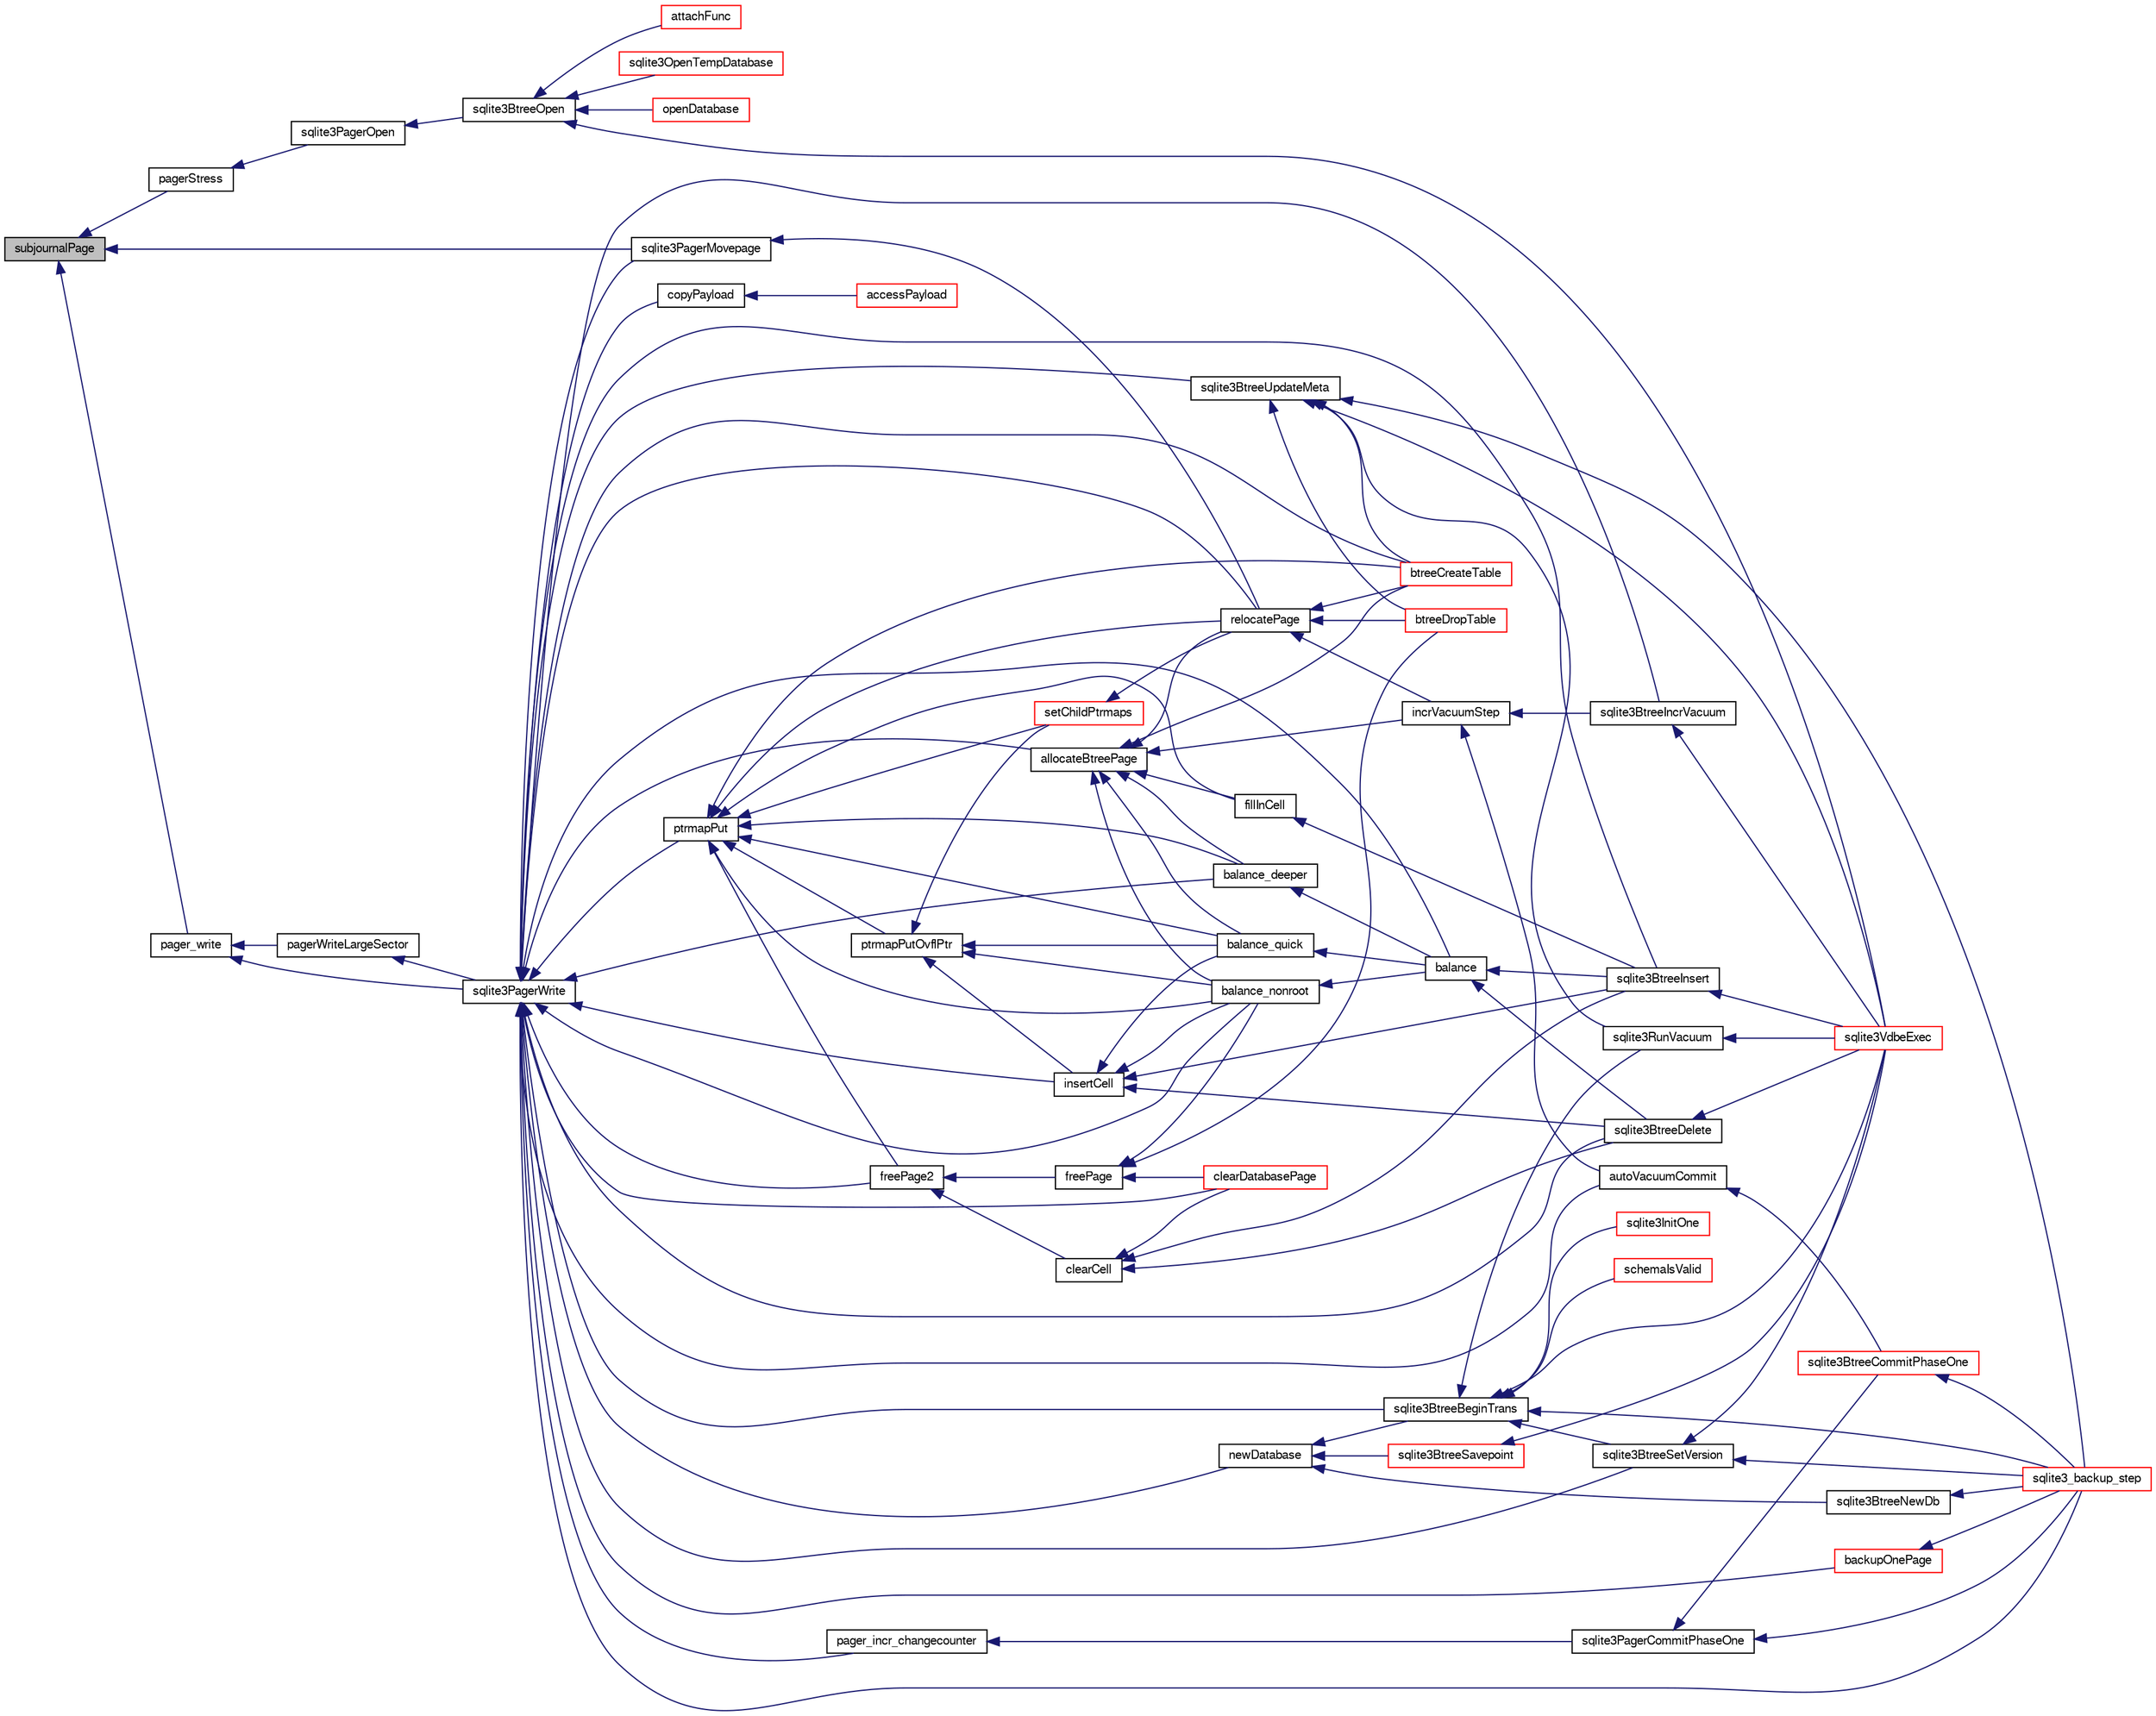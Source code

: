 digraph "subjournalPage"
{
  edge [fontname="FreeSans",fontsize="10",labelfontname="FreeSans",labelfontsize="10"];
  node [fontname="FreeSans",fontsize="10",shape=record];
  rankdir="LR";
  Node828763 [label="subjournalPage",height=0.2,width=0.4,color="black", fillcolor="grey75", style="filled", fontcolor="black"];
  Node828763 -> Node828764 [dir="back",color="midnightblue",fontsize="10",style="solid",fontname="FreeSans"];
  Node828764 [label="pagerStress",height=0.2,width=0.4,color="black", fillcolor="white", style="filled",URL="$sqlite3_8c.html#abb21a3a371038e9e3e69af0f21a1b386"];
  Node828764 -> Node828765 [dir="back",color="midnightblue",fontsize="10",style="solid",fontname="FreeSans"];
  Node828765 [label="sqlite3PagerOpen",height=0.2,width=0.4,color="black", fillcolor="white", style="filled",URL="$sqlite3_8c.html#a5b4a74e8a1754922c482b7af19b30611"];
  Node828765 -> Node828766 [dir="back",color="midnightblue",fontsize="10",style="solid",fontname="FreeSans"];
  Node828766 [label="sqlite3BtreeOpen",height=0.2,width=0.4,color="black", fillcolor="white", style="filled",URL="$sqlite3_8c.html#a13dcb44dc34af6ce9d38de9c5aa975f9"];
  Node828766 -> Node828767 [dir="back",color="midnightblue",fontsize="10",style="solid",fontname="FreeSans"];
  Node828767 [label="sqlite3VdbeExec",height=0.2,width=0.4,color="red", fillcolor="white", style="filled",URL="$sqlite3_8c.html#a8ce40a614bdc56719c4d642b1e4dfb21"];
  Node828766 -> Node828795 [dir="back",color="midnightblue",fontsize="10",style="solid",fontname="FreeSans"];
  Node828795 [label="attachFunc",height=0.2,width=0.4,color="red", fillcolor="white", style="filled",URL="$sqlite3_8c.html#a69cb751a7da501b9a0aa37e0d7c3eaf7"];
  Node828766 -> Node829028 [dir="back",color="midnightblue",fontsize="10",style="solid",fontname="FreeSans"];
  Node829028 [label="sqlite3OpenTempDatabase",height=0.2,width=0.4,color="red", fillcolor="white", style="filled",URL="$sqlite3_8c.html#aaf3088380b731428b72d3b5777f93755"];
  Node828766 -> Node829002 [dir="back",color="midnightblue",fontsize="10",style="solid",fontname="FreeSans"];
  Node829002 [label="openDatabase",height=0.2,width=0.4,color="red", fillcolor="white", style="filled",URL="$sqlite3_8c.html#a6a9c3bc3a64234e863413f41db473758"];
  Node828763 -> Node829033 [dir="back",color="midnightblue",fontsize="10",style="solid",fontname="FreeSans"];
  Node829033 [label="pager_write",height=0.2,width=0.4,color="black", fillcolor="white", style="filled",URL="$sqlite3_8c.html#aa5dbf1a9dcccf0aa140b04b81325517f"];
  Node829033 -> Node829034 [dir="back",color="midnightblue",fontsize="10",style="solid",fontname="FreeSans"];
  Node829034 [label="pagerWriteLargeSector",height=0.2,width=0.4,color="black", fillcolor="white", style="filled",URL="$sqlite3_8c.html#a06334f0cc1c2dc95ffe29c2359928b92"];
  Node829034 -> Node829035 [dir="back",color="midnightblue",fontsize="10",style="solid",fontname="FreeSans"];
  Node829035 [label="sqlite3PagerWrite",height=0.2,width=0.4,color="black", fillcolor="white", style="filled",URL="$sqlite3_8c.html#ad4b8aee028ee99575b0748b299e04ed0"];
  Node829035 -> Node829036 [dir="back",color="midnightblue",fontsize="10",style="solid",fontname="FreeSans"];
  Node829036 [label="pager_incr_changecounter",height=0.2,width=0.4,color="black", fillcolor="white", style="filled",URL="$sqlite3_8c.html#add9f57a131d488bb6fc49dedc5a4df81"];
  Node829036 -> Node829037 [dir="back",color="midnightblue",fontsize="10",style="solid",fontname="FreeSans"];
  Node829037 [label="sqlite3PagerCommitPhaseOne",height=0.2,width=0.4,color="black", fillcolor="white", style="filled",URL="$sqlite3_8c.html#a2baf986bff9120486e9acc5951494ea7"];
  Node829037 -> Node829038 [dir="back",color="midnightblue",fontsize="10",style="solid",fontname="FreeSans"];
  Node829038 [label="sqlite3BtreeCommitPhaseOne",height=0.2,width=0.4,color="red", fillcolor="white", style="filled",URL="$sqlite3_8c.html#ae266cba101e64ad99a166f237532e262"];
  Node829038 -> Node828980 [dir="back",color="midnightblue",fontsize="10",style="solid",fontname="FreeSans"];
  Node828980 [label="sqlite3_backup_step",height=0.2,width=0.4,color="red", fillcolor="white", style="filled",URL="$sqlite3_8h.html#a1699b75e98d082eebc465a9e64c35269"];
  Node829037 -> Node828980 [dir="back",color="midnightblue",fontsize="10",style="solid",fontname="FreeSans"];
  Node829035 -> Node829041 [dir="back",color="midnightblue",fontsize="10",style="solid",fontname="FreeSans"];
  Node829041 [label="sqlite3PagerMovepage",height=0.2,width=0.4,color="black", fillcolor="white", style="filled",URL="$sqlite3_8c.html#a8cdedc7a185709301f12c4d7b305aa1e"];
  Node829041 -> Node829042 [dir="back",color="midnightblue",fontsize="10",style="solid",fontname="FreeSans"];
  Node829042 [label="relocatePage",height=0.2,width=0.4,color="black", fillcolor="white", style="filled",URL="$sqlite3_8c.html#af8fb5934ff87b02845c89350c57fd2bc"];
  Node829042 -> Node829043 [dir="back",color="midnightblue",fontsize="10",style="solid",fontname="FreeSans"];
  Node829043 [label="incrVacuumStep",height=0.2,width=0.4,color="black", fillcolor="white", style="filled",URL="$sqlite3_8c.html#a68a85130a567f1700dc0907ec9227892"];
  Node829043 -> Node829044 [dir="back",color="midnightblue",fontsize="10",style="solid",fontname="FreeSans"];
  Node829044 [label="sqlite3BtreeIncrVacuum",height=0.2,width=0.4,color="black", fillcolor="white", style="filled",URL="$sqlite3_8c.html#a0b4c98acfd785fc6d5dc5c3237030318"];
  Node829044 -> Node828767 [dir="back",color="midnightblue",fontsize="10",style="solid",fontname="FreeSans"];
  Node829043 -> Node829045 [dir="back",color="midnightblue",fontsize="10",style="solid",fontname="FreeSans"];
  Node829045 [label="autoVacuumCommit",height=0.2,width=0.4,color="black", fillcolor="white", style="filled",URL="$sqlite3_8c.html#a809d22c6311135ae3048adf41febaef0"];
  Node829045 -> Node829038 [dir="back",color="midnightblue",fontsize="10",style="solid",fontname="FreeSans"];
  Node829042 -> Node829046 [dir="back",color="midnightblue",fontsize="10",style="solid",fontname="FreeSans"];
  Node829046 [label="btreeCreateTable",height=0.2,width=0.4,color="red", fillcolor="white", style="filled",URL="$sqlite3_8c.html#a48e09eaac366a6b585edd02553872954"];
  Node829042 -> Node829048 [dir="back",color="midnightblue",fontsize="10",style="solid",fontname="FreeSans"];
  Node829048 [label="btreeDropTable",height=0.2,width=0.4,color="red", fillcolor="white", style="filled",URL="$sqlite3_8c.html#abba4061ea34842db278e91f537d2c2ff"];
  Node829035 -> Node829050 [dir="back",color="midnightblue",fontsize="10",style="solid",fontname="FreeSans"];
  Node829050 [label="ptrmapPut",height=0.2,width=0.4,color="black", fillcolor="white", style="filled",URL="$sqlite3_8c.html#ac16fbe55892f29324ac5d09957374ed0"];
  Node829050 -> Node829051 [dir="back",color="midnightblue",fontsize="10",style="solid",fontname="FreeSans"];
  Node829051 [label="ptrmapPutOvflPtr",height=0.2,width=0.4,color="black", fillcolor="white", style="filled",URL="$sqlite3_8c.html#a5b7cb112db531e0498aaddcbadb4985b"];
  Node829051 -> Node829052 [dir="back",color="midnightblue",fontsize="10",style="solid",fontname="FreeSans"];
  Node829052 [label="setChildPtrmaps",height=0.2,width=0.4,color="red", fillcolor="white", style="filled",URL="$sqlite3_8c.html#adf2ff6d11495ca47f88ace93f5be9d91"];
  Node829052 -> Node829042 [dir="back",color="midnightblue",fontsize="10",style="solid",fontname="FreeSans"];
  Node829051 -> Node829059 [dir="back",color="midnightblue",fontsize="10",style="solid",fontname="FreeSans"];
  Node829059 [label="insertCell",height=0.2,width=0.4,color="black", fillcolor="white", style="filled",URL="$sqlite3_8c.html#a16d3a955fe59894c541d500ddf92d7c0"];
  Node829059 -> Node829060 [dir="back",color="midnightblue",fontsize="10",style="solid",fontname="FreeSans"];
  Node829060 [label="balance_quick",height=0.2,width=0.4,color="black", fillcolor="white", style="filled",URL="$sqlite3_8c.html#a92f1869a02b8b9196e5ea7ed2e61c328"];
  Node829060 -> Node829055 [dir="back",color="midnightblue",fontsize="10",style="solid",fontname="FreeSans"];
  Node829055 [label="balance",height=0.2,width=0.4,color="black", fillcolor="white", style="filled",URL="$sqlite3_8c.html#a173f7c872fb68ccd3a20440d640b66c7"];
  Node829055 -> Node829056 [dir="back",color="midnightblue",fontsize="10",style="solid",fontname="FreeSans"];
  Node829056 [label="sqlite3BtreeInsert",height=0.2,width=0.4,color="black", fillcolor="white", style="filled",URL="$sqlite3_8c.html#aa6c6b68ed28d38984e5fa329794d7f02"];
  Node829056 -> Node828767 [dir="back",color="midnightblue",fontsize="10",style="solid",fontname="FreeSans"];
  Node829055 -> Node829057 [dir="back",color="midnightblue",fontsize="10",style="solid",fontname="FreeSans"];
  Node829057 [label="sqlite3BtreeDelete",height=0.2,width=0.4,color="black", fillcolor="white", style="filled",URL="$sqlite3_8c.html#a65c40cd7ec987dbd25392a180f388fe7"];
  Node829057 -> Node828767 [dir="back",color="midnightblue",fontsize="10",style="solid",fontname="FreeSans"];
  Node829059 -> Node829054 [dir="back",color="midnightblue",fontsize="10",style="solid",fontname="FreeSans"];
  Node829054 [label="balance_nonroot",height=0.2,width=0.4,color="black", fillcolor="white", style="filled",URL="$sqlite3_8c.html#a513ba5c0beb3462a4b60064469f1539d"];
  Node829054 -> Node829055 [dir="back",color="midnightblue",fontsize="10",style="solid",fontname="FreeSans"];
  Node829059 -> Node829056 [dir="back",color="midnightblue",fontsize="10",style="solid",fontname="FreeSans"];
  Node829059 -> Node829057 [dir="back",color="midnightblue",fontsize="10",style="solid",fontname="FreeSans"];
  Node829051 -> Node829060 [dir="back",color="midnightblue",fontsize="10",style="solid",fontname="FreeSans"];
  Node829051 -> Node829054 [dir="back",color="midnightblue",fontsize="10",style="solid",fontname="FreeSans"];
  Node829050 -> Node829052 [dir="back",color="midnightblue",fontsize="10",style="solid",fontname="FreeSans"];
  Node829050 -> Node829042 [dir="back",color="midnightblue",fontsize="10",style="solid",fontname="FreeSans"];
  Node829050 -> Node829061 [dir="back",color="midnightblue",fontsize="10",style="solid",fontname="FreeSans"];
  Node829061 [label="freePage2",height=0.2,width=0.4,color="black", fillcolor="white", style="filled",URL="$sqlite3_8c.html#a625a2c2bdaf95cdb3a7cb945201f7efb"];
  Node829061 -> Node829062 [dir="back",color="midnightblue",fontsize="10",style="solid",fontname="FreeSans"];
  Node829062 [label="freePage",height=0.2,width=0.4,color="black", fillcolor="white", style="filled",URL="$sqlite3_8c.html#ad98f5006fdec390948dd2966cf0cf12f"];
  Node829062 -> Node829054 [dir="back",color="midnightblue",fontsize="10",style="solid",fontname="FreeSans"];
  Node829062 -> Node829063 [dir="back",color="midnightblue",fontsize="10",style="solid",fontname="FreeSans"];
  Node829063 [label="clearDatabasePage",height=0.2,width=0.4,color="red", fillcolor="white", style="filled",URL="$sqlite3_8c.html#aecc3046a56feeeabd3ca93c0685e35d5"];
  Node829062 -> Node829048 [dir="back",color="midnightblue",fontsize="10",style="solid",fontname="FreeSans"];
  Node829061 -> Node829066 [dir="back",color="midnightblue",fontsize="10",style="solid",fontname="FreeSans"];
  Node829066 [label="clearCell",height=0.2,width=0.4,color="black", fillcolor="white", style="filled",URL="$sqlite3_8c.html#acde9692b1b53b7e35fa3ee62c01a0341"];
  Node829066 -> Node829056 [dir="back",color="midnightblue",fontsize="10",style="solid",fontname="FreeSans"];
  Node829066 -> Node829057 [dir="back",color="midnightblue",fontsize="10",style="solid",fontname="FreeSans"];
  Node829066 -> Node829063 [dir="back",color="midnightblue",fontsize="10",style="solid",fontname="FreeSans"];
  Node829050 -> Node829067 [dir="back",color="midnightblue",fontsize="10",style="solid",fontname="FreeSans"];
  Node829067 [label="fillInCell",height=0.2,width=0.4,color="black", fillcolor="white", style="filled",URL="$sqlite3_8c.html#ab66a77004cf93954f2aae7e52a4e51a7"];
  Node829067 -> Node829056 [dir="back",color="midnightblue",fontsize="10",style="solid",fontname="FreeSans"];
  Node829050 -> Node829060 [dir="back",color="midnightblue",fontsize="10",style="solid",fontname="FreeSans"];
  Node829050 -> Node829054 [dir="back",color="midnightblue",fontsize="10",style="solid",fontname="FreeSans"];
  Node829050 -> Node829058 [dir="back",color="midnightblue",fontsize="10",style="solid",fontname="FreeSans"];
  Node829058 [label="balance_deeper",height=0.2,width=0.4,color="black", fillcolor="white", style="filled",URL="$sqlite3_8c.html#af8eafba12a6ebc987cf6ae89f4cce1a8"];
  Node829058 -> Node829055 [dir="back",color="midnightblue",fontsize="10",style="solid",fontname="FreeSans"];
  Node829050 -> Node829046 [dir="back",color="midnightblue",fontsize="10",style="solid",fontname="FreeSans"];
  Node829035 -> Node829068 [dir="back",color="midnightblue",fontsize="10",style="solid",fontname="FreeSans"];
  Node829068 [label="newDatabase",height=0.2,width=0.4,color="black", fillcolor="white", style="filled",URL="$sqlite3_8c.html#a974c792d17dab330807b588197cae229"];
  Node829068 -> Node829069 [dir="back",color="midnightblue",fontsize="10",style="solid",fontname="FreeSans"];
  Node829069 [label="sqlite3BtreeNewDb",height=0.2,width=0.4,color="black", fillcolor="white", style="filled",URL="$sqlite3_8c.html#a08d2026f82b067753a698376c12c0324"];
  Node829069 -> Node828980 [dir="back",color="midnightblue",fontsize="10",style="solid",fontname="FreeSans"];
  Node829068 -> Node829070 [dir="back",color="midnightblue",fontsize="10",style="solid",fontname="FreeSans"];
  Node829070 [label="sqlite3BtreeBeginTrans",height=0.2,width=0.4,color="black", fillcolor="white", style="filled",URL="$sqlite3_8c.html#a52d6706df15c67c22aa7d0e290c16bf5"];
  Node829070 -> Node829071 [dir="back",color="midnightblue",fontsize="10",style="solid",fontname="FreeSans"];
  Node829071 [label="sqlite3BtreeSetVersion",height=0.2,width=0.4,color="black", fillcolor="white", style="filled",URL="$sqlite3_8c.html#a2db3061b5c557699a47415ca0342ba01"];
  Node829071 -> Node828980 [dir="back",color="midnightblue",fontsize="10",style="solid",fontname="FreeSans"];
  Node829071 -> Node828767 [dir="back",color="midnightblue",fontsize="10",style="solid",fontname="FreeSans"];
  Node829070 -> Node828980 [dir="back",color="midnightblue",fontsize="10",style="solid",fontname="FreeSans"];
  Node829070 -> Node828767 [dir="back",color="midnightblue",fontsize="10",style="solid",fontname="FreeSans"];
  Node829070 -> Node828793 [dir="back",color="midnightblue",fontsize="10",style="solid",fontname="FreeSans"];
  Node828793 [label="sqlite3InitOne",height=0.2,width=0.4,color="red", fillcolor="white", style="filled",URL="$sqlite3_8c.html#ac4318b25df65269906b0379251fe9b85"];
  Node829070 -> Node828978 [dir="back",color="midnightblue",fontsize="10",style="solid",fontname="FreeSans"];
  Node828978 [label="schemaIsValid",height=0.2,width=0.4,color="red", fillcolor="white", style="filled",URL="$sqlite3_8c.html#a7c466fe28e7ca6f46b8bf72c46d9738d"];
  Node829070 -> Node828953 [dir="back",color="midnightblue",fontsize="10",style="solid",fontname="FreeSans"];
  Node828953 [label="sqlite3RunVacuum",height=0.2,width=0.4,color="black", fillcolor="white", style="filled",URL="$sqlite3_8c.html#a5e83ddc7b3e7e8e79ad5d1fc92de1d2f"];
  Node828953 -> Node828767 [dir="back",color="midnightblue",fontsize="10",style="solid",fontname="FreeSans"];
  Node829068 -> Node829072 [dir="back",color="midnightblue",fontsize="10",style="solid",fontname="FreeSans"];
  Node829072 [label="sqlite3BtreeSavepoint",height=0.2,width=0.4,color="red", fillcolor="white", style="filled",URL="$sqlite3_8c.html#a4580edf7e5192abf64317a3931972115"];
  Node829072 -> Node828767 [dir="back",color="midnightblue",fontsize="10",style="solid",fontname="FreeSans"];
  Node829035 -> Node829070 [dir="back",color="midnightblue",fontsize="10",style="solid",fontname="FreeSans"];
  Node829035 -> Node829042 [dir="back",color="midnightblue",fontsize="10",style="solid",fontname="FreeSans"];
  Node829035 -> Node829044 [dir="back",color="midnightblue",fontsize="10",style="solid",fontname="FreeSans"];
  Node829035 -> Node829045 [dir="back",color="midnightblue",fontsize="10",style="solid",fontname="FreeSans"];
  Node829035 -> Node829074 [dir="back",color="midnightblue",fontsize="10",style="solid",fontname="FreeSans"];
  Node829074 [label="copyPayload",height=0.2,width=0.4,color="black", fillcolor="white", style="filled",URL="$sqlite3_8c.html#aedb2ad4326779a68bc8e012570bda430"];
  Node829074 -> Node829075 [dir="back",color="midnightblue",fontsize="10",style="solid",fontname="FreeSans"];
  Node829075 [label="accessPayload",height=0.2,width=0.4,color="red", fillcolor="white", style="filled",URL="$sqlite3_8c.html#acf70e6d3cb6afd54d677b3dffb6959d2"];
  Node829035 -> Node829096 [dir="back",color="midnightblue",fontsize="10",style="solid",fontname="FreeSans"];
  Node829096 [label="allocateBtreePage",height=0.2,width=0.4,color="black", fillcolor="white", style="filled",URL="$sqlite3_8c.html#ae84ce1103eabfe9455a6a59e6cec4a33"];
  Node829096 -> Node829042 [dir="back",color="midnightblue",fontsize="10",style="solid",fontname="FreeSans"];
  Node829096 -> Node829043 [dir="back",color="midnightblue",fontsize="10",style="solid",fontname="FreeSans"];
  Node829096 -> Node829067 [dir="back",color="midnightblue",fontsize="10",style="solid",fontname="FreeSans"];
  Node829096 -> Node829060 [dir="back",color="midnightblue",fontsize="10",style="solid",fontname="FreeSans"];
  Node829096 -> Node829054 [dir="back",color="midnightblue",fontsize="10",style="solid",fontname="FreeSans"];
  Node829096 -> Node829058 [dir="back",color="midnightblue",fontsize="10",style="solid",fontname="FreeSans"];
  Node829096 -> Node829046 [dir="back",color="midnightblue",fontsize="10",style="solid",fontname="FreeSans"];
  Node829035 -> Node829061 [dir="back",color="midnightblue",fontsize="10",style="solid",fontname="FreeSans"];
  Node829035 -> Node829059 [dir="back",color="midnightblue",fontsize="10",style="solid",fontname="FreeSans"];
  Node829035 -> Node829054 [dir="back",color="midnightblue",fontsize="10",style="solid",fontname="FreeSans"];
  Node829035 -> Node829058 [dir="back",color="midnightblue",fontsize="10",style="solid",fontname="FreeSans"];
  Node829035 -> Node829055 [dir="back",color="midnightblue",fontsize="10",style="solid",fontname="FreeSans"];
  Node829035 -> Node829056 [dir="back",color="midnightblue",fontsize="10",style="solid",fontname="FreeSans"];
  Node829035 -> Node829057 [dir="back",color="midnightblue",fontsize="10",style="solid",fontname="FreeSans"];
  Node829035 -> Node829046 [dir="back",color="midnightblue",fontsize="10",style="solid",fontname="FreeSans"];
  Node829035 -> Node829063 [dir="back",color="midnightblue",fontsize="10",style="solid",fontname="FreeSans"];
  Node829035 -> Node829097 [dir="back",color="midnightblue",fontsize="10",style="solid",fontname="FreeSans"];
  Node829097 [label="sqlite3BtreeUpdateMeta",height=0.2,width=0.4,color="black", fillcolor="white", style="filled",URL="$sqlite3_8c.html#a550ba529de456d619365377b5528641c"];
  Node829097 -> Node829046 [dir="back",color="midnightblue",fontsize="10",style="solid",fontname="FreeSans"];
  Node829097 -> Node829048 [dir="back",color="midnightblue",fontsize="10",style="solid",fontname="FreeSans"];
  Node829097 -> Node828980 [dir="back",color="midnightblue",fontsize="10",style="solid",fontname="FreeSans"];
  Node829097 -> Node828767 [dir="back",color="midnightblue",fontsize="10",style="solid",fontname="FreeSans"];
  Node829097 -> Node828953 [dir="back",color="midnightblue",fontsize="10",style="solid",fontname="FreeSans"];
  Node829035 -> Node829071 [dir="back",color="midnightblue",fontsize="10",style="solid",fontname="FreeSans"];
  Node829035 -> Node829098 [dir="back",color="midnightblue",fontsize="10",style="solid",fontname="FreeSans"];
  Node829098 [label="backupOnePage",height=0.2,width=0.4,color="red", fillcolor="white", style="filled",URL="$sqlite3_8c.html#a7efb6a8380d746b14e73db99ad3428a2"];
  Node829098 -> Node828980 [dir="back",color="midnightblue",fontsize="10",style="solid",fontname="FreeSans"];
  Node829035 -> Node828980 [dir="back",color="midnightblue",fontsize="10",style="solid",fontname="FreeSans"];
  Node829033 -> Node829035 [dir="back",color="midnightblue",fontsize="10",style="solid",fontname="FreeSans"];
  Node828763 -> Node829041 [dir="back",color="midnightblue",fontsize="10",style="solid",fontname="FreeSans"];
}
